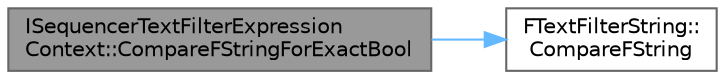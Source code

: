 digraph "ISequencerTextFilterExpressionContext::CompareFStringForExactBool"
{
 // INTERACTIVE_SVG=YES
 // LATEX_PDF_SIZE
  bgcolor="transparent";
  edge [fontname=Helvetica,fontsize=10,labelfontname=Helvetica,labelfontsize=10];
  node [fontname=Helvetica,fontsize=10,shape=box,height=0.2,width=0.4];
  rankdir="LR";
  Node1 [id="Node000001",label="ISequencerTextFilterExpression\lContext::CompareFStringForExactBool",height=0.2,width=0.4,color="gray40", fillcolor="grey60", style="filled", fontcolor="black",tooltip=" "];
  Node1 -> Node2 [id="edge1_Node000001_Node000002",color="steelblue1",style="solid",tooltip=" "];
  Node2 [id="Node000002",label="FTextFilterString::\lCompareFString",height=0.2,width=0.4,color="grey40", fillcolor="white", style="filled",URL="$d1/d89/classFTextFilterString.html#a35006a18611cce050ebc51b84efab89b",tooltip="Compare this string against the other FString, using the text comparison mode provided."];
}
